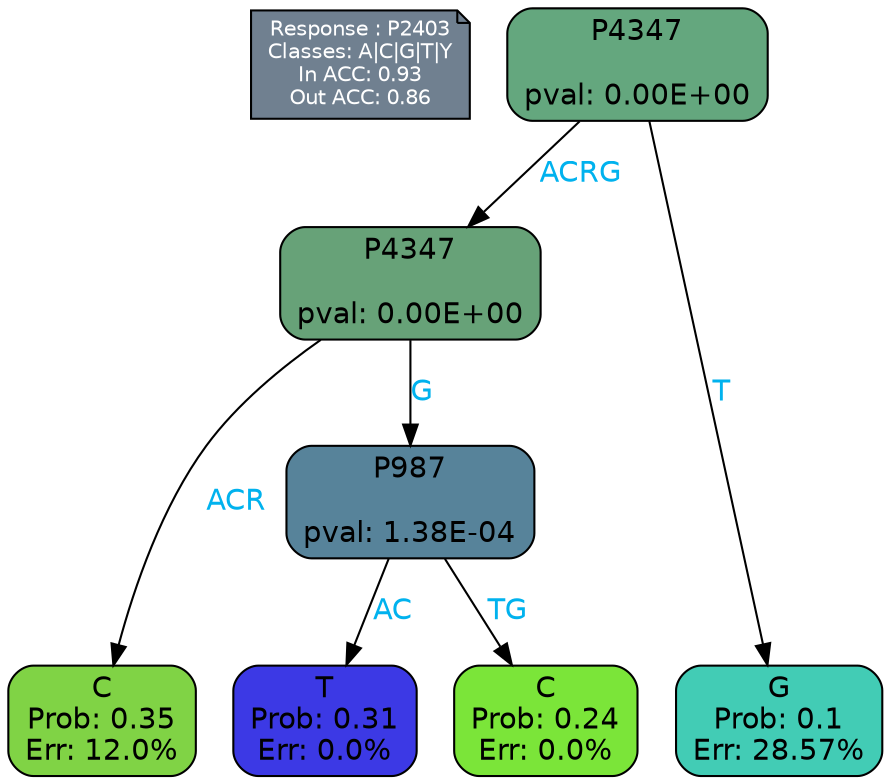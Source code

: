 digraph Tree {
node [shape=box, style="filled, rounded", color="black", fontname=helvetica] ;
graph [ranksep=equally, splines=polylines, bgcolor=transparent, dpi=600] ;
edge [fontname=helvetica] ;
LEGEND [label="Response : P2403
Classes: A|C|G|T|Y
In ACC: 0.93
Out ACC: 0.86
",shape=note,align=left,style=filled,fillcolor="slategray",fontcolor="white",fontsize=10];1 [label="P4347

pval: 0.00E+00", fillcolor="#64a77e"] ;
2 [label="P4347

pval: 0.00E+00", fillcolor="#67a278"] ;
3 [label="C
Prob: 0.35
Err: 12.0%", fillcolor="#80d345"] ;
4 [label="P987

pval: 1.38E-04", fillcolor="#57839a"] ;
5 [label="T
Prob: 0.31
Err: 0.0%", fillcolor="#3c39e5"] ;
6 [label="C
Prob: 0.24
Err: 0.0%", fillcolor="#7be539"] ;
7 [label="G
Prob: 0.1
Err: 28.57%", fillcolor="#42ccb5"] ;
1 -> 2 [label="ACRG",fontcolor=deepskyblue2] ;
1 -> 7 [label="T",fontcolor=deepskyblue2] ;
2 -> 3 [label="ACR",fontcolor=deepskyblue2] ;
2 -> 4 [label="G",fontcolor=deepskyblue2] ;
4 -> 5 [label="AC",fontcolor=deepskyblue2] ;
4 -> 6 [label="TG",fontcolor=deepskyblue2] ;
{rank = same; 3;5;6;7;}{rank = same; LEGEND;1;}}